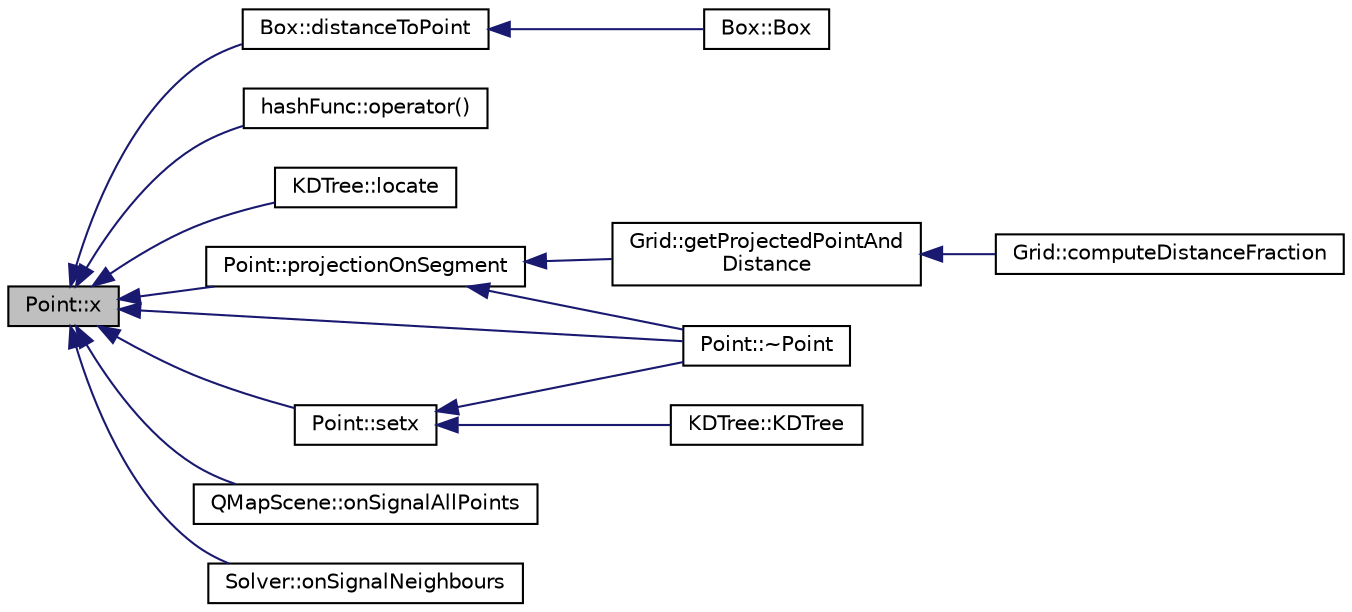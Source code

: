 digraph "Point::x"
{
 // INTERACTIVE_SVG=YES
  bgcolor="transparent";
  edge [fontname="Helvetica",fontsize="10",labelfontname="Helvetica",labelfontsize="10"];
  node [fontname="Helvetica",fontsize="10",shape=record];
  rankdir="LR";
  Node1 [label="Point::x",height=0.2,width=0.4,color="black", fillcolor="grey75", style="filled", fontcolor="black"];
  Node1 -> Node2 [dir="back",color="midnightblue",fontsize="10",style="solid",fontname="Helvetica"];
  Node2 [label="Box::distanceToPoint",height=0.2,width=0.4,color="black",URL="$class_box.html#a3a96bf8f86322e4885028e517ef40535"];
  Node2 -> Node3 [dir="back",color="midnightblue",fontsize="10",style="solid",fontname="Helvetica"];
  Node3 [label="Box::Box",height=0.2,width=0.4,color="black",URL="$class_box.html#ad1025ca7dfb54b3ce438306fe322d3ae"];
  Node1 -> Node4 [dir="back",color="midnightblue",fontsize="10",style="solid",fontname="Helvetica"];
  Node4 [label="hashFunc::operator()",height=0.2,width=0.4,color="black",URL="$structhash_func.html#a1ec440ab36b0e013a3bbc9cf48f34e35"];
  Node1 -> Node5 [dir="back",color="midnightblue",fontsize="10",style="solid",fontname="Helvetica"];
  Node5 [label="KDTree::locate",height=0.2,width=0.4,color="black",URL="$class_k_d_tree.html#a39df3eb7a379ef30cf6b71136cdb320e"];
  Node1 -> Node6 [dir="back",color="midnightblue",fontsize="10",style="solid",fontname="Helvetica"];
  Node6 [label="Point::projectionOnSegment",height=0.2,width=0.4,color="black",URL="$class_point.html#a9cff645d17a17081494fca956d43102a"];
  Node6 -> Node7 [dir="back",color="midnightblue",fontsize="10",style="solid",fontname="Helvetica"];
  Node7 [label="Grid::getProjectedPointAnd\lDistance",height=0.2,width=0.4,color="black",URL="$class_grid.html#ac4e7d17f7ac28247f6cbd55d4ae0fee8"];
  Node7 -> Node8 [dir="back",color="midnightblue",fontsize="10",style="solid",fontname="Helvetica"];
  Node8 [label="Grid::computeDistanceFraction",height=0.2,width=0.4,color="black",URL="$class_grid.html#afc6f21c3514d66d3ce16765ccb97411e"];
  Node6 -> Node9 [dir="back",color="midnightblue",fontsize="10",style="solid",fontname="Helvetica"];
  Node9 [label="Point::~Point",height=0.2,width=0.4,color="black",URL="$class_point.html#a364091762d6aa1aa5983d36fd7d8b6d5",tooltip="Point Class&#39;s Destructor. "];
  Node1 -> Node10 [dir="back",color="midnightblue",fontsize="10",style="solid",fontname="Helvetica"];
  Node10 [label="Point::setx",height=0.2,width=0.4,color="black",URL="$class_point.html#a6f6a42c3b4bfe6e7e5ccb502788227d6"];
  Node10 -> Node11 [dir="back",color="midnightblue",fontsize="10",style="solid",fontname="Helvetica"];
  Node11 [label="KDTree::KDTree",height=0.2,width=0.4,color="black",URL="$class_k_d_tree.html#a8f658d6d9211976a26b0f60471880e4a"];
  Node10 -> Node9 [dir="back",color="midnightblue",fontsize="10",style="solid",fontname="Helvetica"];
  Node1 -> Node9 [dir="back",color="midnightblue",fontsize="10",style="solid",fontname="Helvetica"];
  Node1 -> Node12 [dir="back",color="midnightblue",fontsize="10",style="solid",fontname="Helvetica"];
  Node12 [label="QMapScene::onSignalAllPoints",height=0.2,width=0.4,color="black",URL="$class_q_map_scene.html#a9c3b1d134cd012f2f2867bebab3dc09e"];
  Node1 -> Node13 [dir="back",color="midnightblue",fontsize="10",style="solid",fontname="Helvetica"];
  Node13 [label="Solver::onSignalNeighbours",height=0.2,width=0.4,color="black",URL="$class_solver.html#a2abdc34ec29d4301a7219375f6e5ec84"];
}
